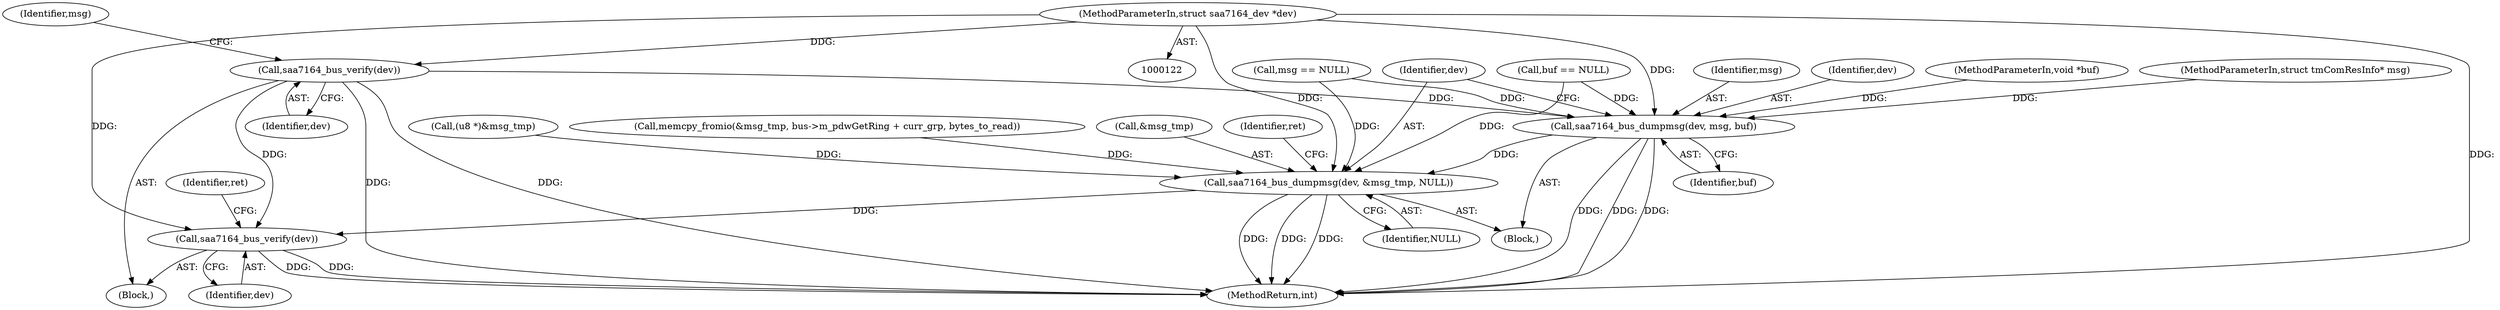 digraph "0_media-tree_354dd3924a2e43806774953de536257548b5002c@pointer" {
"1000123" [label="(MethodParameterIn,struct saa7164_dev *dev)"];
"1000147" [label="(Call,saa7164_bus_verify(dev))"];
"1000386" [label="(Call,saa7164_bus_dumpmsg(dev, msg, buf))"];
"1000390" [label="(Call,saa7164_bus_dumpmsg(dev, &msg_tmp, NULL))"];
"1000653" [label="(Call,saa7164_bus_verify(dev))"];
"1000388" [label="(Identifier,msg)"];
"1000386" [label="(Call,saa7164_bus_dumpmsg(dev, msg, buf))"];
"1000385" [label="(Block,)"];
"1000389" [label="(Identifier,buf)"];
"1000282" [label="(Call,(u8 *)&msg_tmp)"];
"1000295" [label="(Call,memcpy_fromio(&msg_tmp, bus->m_pdwGetRing + curr_grp, bytes_to_read))"];
"1000387" [label="(Identifier,dev)"];
"1000392" [label="(Call,&msg_tmp)"];
"1000125" [label="(MethodParameterIn,void *buf)"];
"1000394" [label="(Identifier,NULL)"];
"1000653" [label="(Call,saa7164_bus_verify(dev))"];
"1000390" [label="(Call,saa7164_bus_dumpmsg(dev, &msg_tmp, NULL))"];
"1000147" [label="(Call,saa7164_bus_verify(dev))"];
"1000150" [label="(Call,msg == NULL)"];
"1000123" [label="(MethodParameterIn,struct saa7164_dev *dev)"];
"1000124" [label="(MethodParameterIn,struct tmComResInfo* msg)"];
"1000391" [label="(Identifier,dev)"];
"1000656" [label="(Identifier,ret)"];
"1000127" [label="(Block,)"];
"1000654" [label="(Identifier,dev)"];
"1000396" [label="(Identifier,ret)"];
"1000179" [label="(Call,buf == NULL)"];
"1000657" [label="(MethodReturn,int)"];
"1000148" [label="(Identifier,dev)"];
"1000151" [label="(Identifier,msg)"];
"1000123" -> "1000122"  [label="AST: "];
"1000123" -> "1000657"  [label="DDG: "];
"1000123" -> "1000147"  [label="DDG: "];
"1000123" -> "1000386"  [label="DDG: "];
"1000123" -> "1000390"  [label="DDG: "];
"1000123" -> "1000653"  [label="DDG: "];
"1000147" -> "1000127"  [label="AST: "];
"1000147" -> "1000148"  [label="CFG: "];
"1000148" -> "1000147"  [label="AST: "];
"1000151" -> "1000147"  [label="CFG: "];
"1000147" -> "1000657"  [label="DDG: "];
"1000147" -> "1000657"  [label="DDG: "];
"1000147" -> "1000386"  [label="DDG: "];
"1000147" -> "1000653"  [label="DDG: "];
"1000386" -> "1000385"  [label="AST: "];
"1000386" -> "1000389"  [label="CFG: "];
"1000387" -> "1000386"  [label="AST: "];
"1000388" -> "1000386"  [label="AST: "];
"1000389" -> "1000386"  [label="AST: "];
"1000391" -> "1000386"  [label="CFG: "];
"1000386" -> "1000657"  [label="DDG: "];
"1000386" -> "1000657"  [label="DDG: "];
"1000386" -> "1000657"  [label="DDG: "];
"1000150" -> "1000386"  [label="DDG: "];
"1000124" -> "1000386"  [label="DDG: "];
"1000179" -> "1000386"  [label="DDG: "];
"1000125" -> "1000386"  [label="DDG: "];
"1000386" -> "1000390"  [label="DDG: "];
"1000390" -> "1000385"  [label="AST: "];
"1000390" -> "1000394"  [label="CFG: "];
"1000391" -> "1000390"  [label="AST: "];
"1000392" -> "1000390"  [label="AST: "];
"1000394" -> "1000390"  [label="AST: "];
"1000396" -> "1000390"  [label="CFG: "];
"1000390" -> "1000657"  [label="DDG: "];
"1000390" -> "1000657"  [label="DDG: "];
"1000390" -> "1000657"  [label="DDG: "];
"1000282" -> "1000390"  [label="DDG: "];
"1000295" -> "1000390"  [label="DDG: "];
"1000150" -> "1000390"  [label="DDG: "];
"1000179" -> "1000390"  [label="DDG: "];
"1000390" -> "1000653"  [label="DDG: "];
"1000653" -> "1000127"  [label="AST: "];
"1000653" -> "1000654"  [label="CFG: "];
"1000654" -> "1000653"  [label="AST: "];
"1000656" -> "1000653"  [label="CFG: "];
"1000653" -> "1000657"  [label="DDG: "];
"1000653" -> "1000657"  [label="DDG: "];
}
